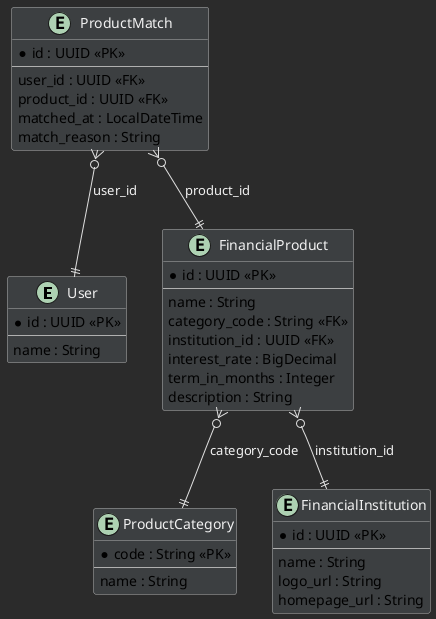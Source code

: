 @startuml
' 다크 테마 스타일 유지
skinparam backgroundColor #2b2b2b
skinparam classBackgroundColor #3c3f41
skinparam classBorderColor #b0b0b0
skinparam classFontColor #f0f0f0
skinparam ArrowColor #e0e0e0
skinparam ArrowFontColor #f0f0f0

entity User {
  * id : UUID <<PK>>
  --
  name : String
}

entity ProductCategory {
  * code : String <<PK>>
  --
  name : String
}

entity FinancialInstitution {
  * id : UUID <<PK>>
  --
  name : String
  logo_url : String
  homepage_url : String
}

entity FinancialProduct {
  * id : UUID <<PK>>
  --
  name : String
  category_code : String <<FK>>
  institution_id : UUID <<FK>>
  interest_rate : BigDecimal
  term_in_months : Integer
  description : String
}

entity ProductMatch {
  * id : UUID <<PK>>
  --
  user_id : UUID <<FK>>
  product_id : UUID <<FK>>
  matched_at : LocalDateTime
  match_reason : String
}

' 관계 정의
FinancialProduct }o--|| ProductCategory : category_code
FinancialProduct }o--|| FinancialInstitution : institution_id
ProductMatch }o--|| User : user_id
ProductMatch }o--|| FinancialProduct : product_id
@enduml
